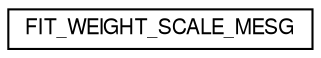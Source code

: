 digraph "Graphical Class Hierarchy"
{
  edge [fontname="FreeSans",fontsize="10",labelfontname="FreeSans",labelfontsize="10"];
  node [fontname="FreeSans",fontsize="10",shape=record];
  rankdir="LR";
  Node1 [label="FIT_WEIGHT_SCALE_MESG",height=0.2,width=0.4,color="black", fillcolor="white", style="filled",URL="$struct_f_i_t___w_e_i_g_h_t___s_c_a_l_e___m_e_s_g.html"];
}
